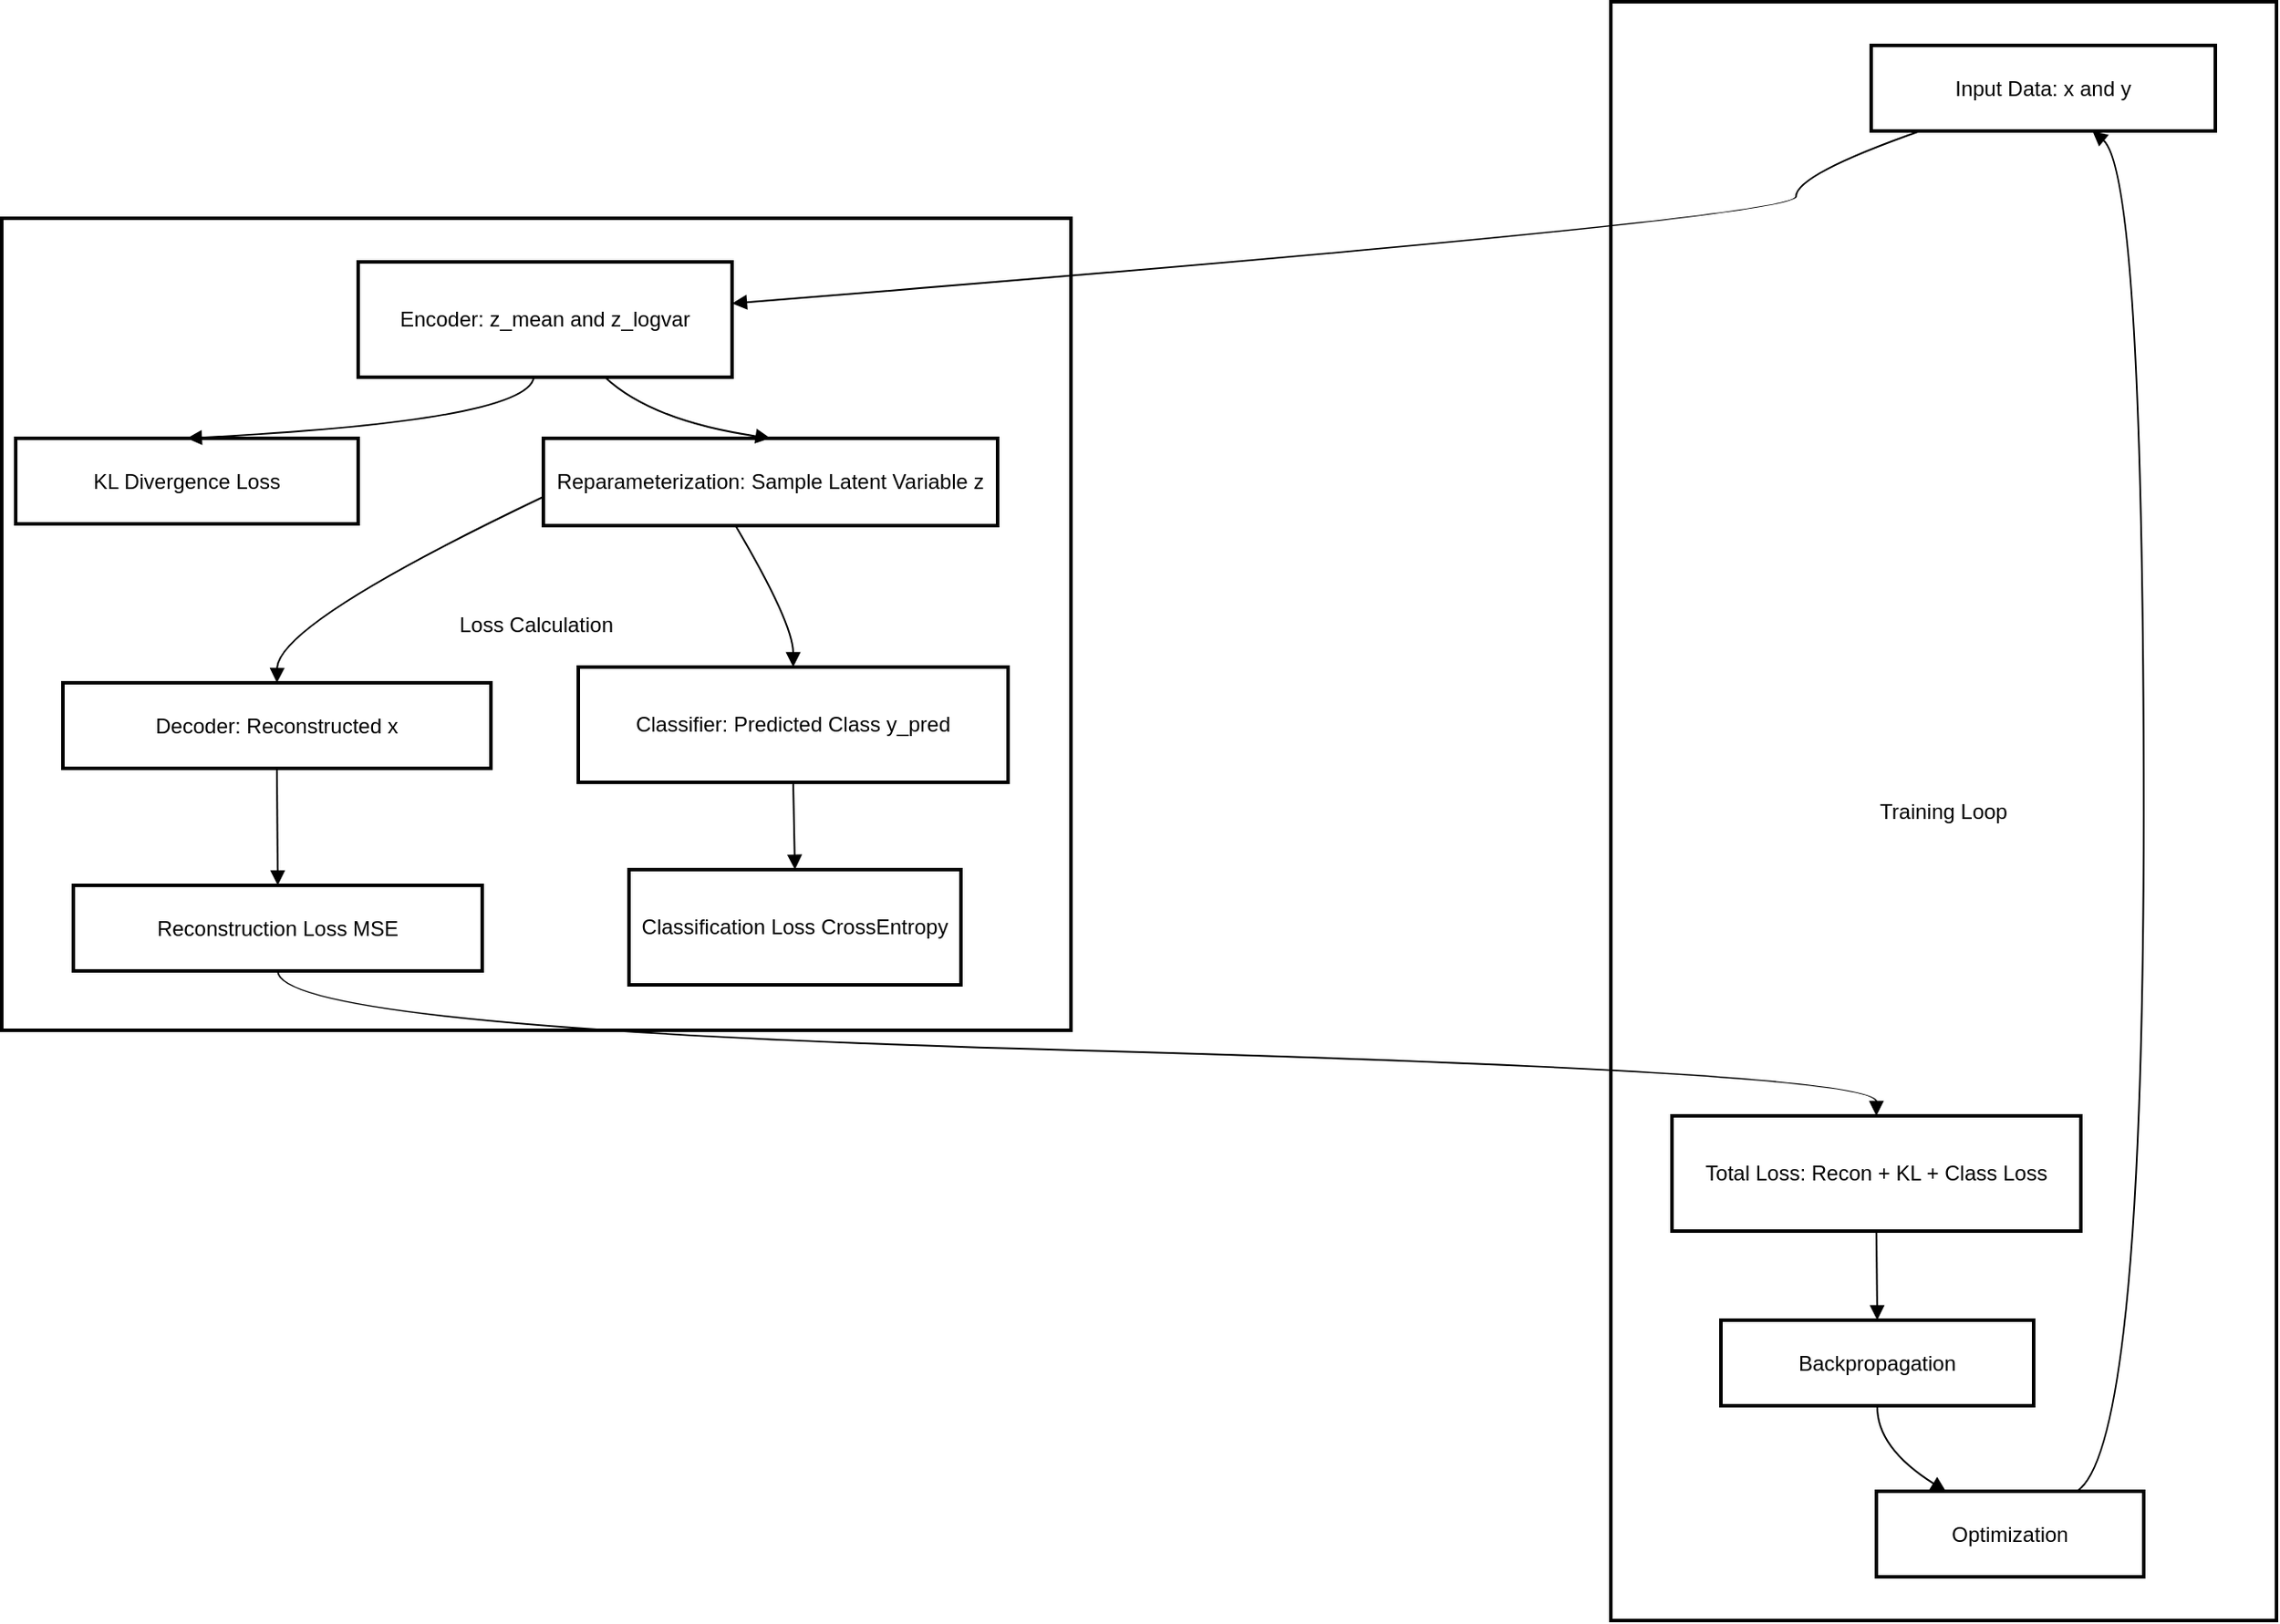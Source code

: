 <mxfile version="24.7.14">
  <diagram name="Page-1" id="neECc9As55N4GsjoR-x9">
    <mxGraphModel dx="1677" dy="785" grid="1" gridSize="10" guides="1" tooltips="1" connect="1" arrows="1" fold="1" page="1" pageScale="1" pageWidth="850" pageHeight="1100" math="0" shadow="0">
      <root>
        <mxCell id="0" />
        <mxCell id="1" parent="0" />
        <mxCell id="3vhpIhm869JW1UPPYlDq-28" value="Training Loop" style="whiteSpace=wrap;strokeWidth=2;" vertex="1" parent="1">
          <mxGeometry x="941" y="20" width="381" height="927" as="geometry" />
        </mxCell>
        <mxCell id="3vhpIhm869JW1UPPYlDq-29" value="Loss Calculation" style="whiteSpace=wrap;strokeWidth=2;" vertex="1" parent="1">
          <mxGeometry x="20" y="144" width="612" height="465" as="geometry" />
        </mxCell>
        <mxCell id="3vhpIhm869JW1UPPYlDq-30" value="Input Data: x and y" style="whiteSpace=wrap;strokeWidth=2;" vertex="1" parent="1">
          <mxGeometry x="1090" y="45" width="197" height="49" as="geometry" />
        </mxCell>
        <mxCell id="3vhpIhm869JW1UPPYlDq-31" value="Encoder: z_mean and z_logvar" style="whiteSpace=wrap;strokeWidth=2;" vertex="1" parent="1">
          <mxGeometry x="224" y="169" width="214" height="66" as="geometry" />
        </mxCell>
        <mxCell id="3vhpIhm869JW1UPPYlDq-32" value="Reparameterization: Sample Latent Variable z" style="whiteSpace=wrap;strokeWidth=2;" vertex="1" parent="1">
          <mxGeometry x="330" y="270" width="260" height="50" as="geometry" />
        </mxCell>
        <mxCell id="3vhpIhm869JW1UPPYlDq-33" value="Decoder: Reconstructed x" style="whiteSpace=wrap;strokeWidth=2;" vertex="1" parent="1">
          <mxGeometry x="55" y="410" width="245" height="49" as="geometry" />
        </mxCell>
        <mxCell id="3vhpIhm869JW1UPPYlDq-34" value="Classifier: Predicted Class y_pred" style="whiteSpace=wrap;strokeWidth=2;" vertex="1" parent="1">
          <mxGeometry x="350" y="401" width="246" height="66" as="geometry" />
        </mxCell>
        <mxCell id="3vhpIhm869JW1UPPYlDq-35" value="Reconstruction Loss MSE" style="whiteSpace=wrap;strokeWidth=2;" vertex="1" parent="1">
          <mxGeometry x="61" y="526" width="234" height="49" as="geometry" />
        </mxCell>
        <mxCell id="3vhpIhm869JW1UPPYlDq-36" value="KL Divergence Loss" style="whiteSpace=wrap;strokeWidth=2;" vertex="1" parent="1">
          <mxGeometry x="28" y="270" width="196" height="49" as="geometry" />
        </mxCell>
        <mxCell id="3vhpIhm869JW1UPPYlDq-37" value="Classification Loss CrossEntropy" style="whiteSpace=wrap;strokeWidth=2;" vertex="1" parent="1">
          <mxGeometry x="379" y="517" width="190" height="66" as="geometry" />
        </mxCell>
        <mxCell id="3vhpIhm869JW1UPPYlDq-38" value="Total Loss: Recon + KL + Class Loss" style="whiteSpace=wrap;strokeWidth=2;" vertex="1" parent="1">
          <mxGeometry x="976" y="658" width="234" height="66" as="geometry" />
        </mxCell>
        <mxCell id="3vhpIhm869JW1UPPYlDq-39" value="Backpropagation" style="whiteSpace=wrap;strokeWidth=2;" vertex="1" parent="1">
          <mxGeometry x="1004" y="775" width="179" height="49" as="geometry" />
        </mxCell>
        <mxCell id="3vhpIhm869JW1UPPYlDq-40" value="Optimization" style="whiteSpace=wrap;strokeWidth=2;" vertex="1" parent="1">
          <mxGeometry x="1093" y="873" width="153" height="49" as="geometry" />
        </mxCell>
        <mxCell id="3vhpIhm869JW1UPPYlDq-41" value="" style="curved=1;startArrow=none;endArrow=block;exitX=0.15;exitY=0.99;entryX=1;entryY=0.36;rounded=0;" edge="1" parent="1" source="3vhpIhm869JW1UPPYlDq-30" target="3vhpIhm869JW1UPPYlDq-31">
          <mxGeometry relative="1" as="geometry">
            <Array as="points">
              <mxPoint x="1047" y="119" />
              <mxPoint x="1047" y="144" />
            </Array>
          </mxGeometry>
        </mxCell>
        <mxCell id="3vhpIhm869JW1UPPYlDq-42" value="" style="curved=1;startArrow=none;endArrow=block;exitX=0.66;exitY=1;entryX=0.5;entryY=0;rounded=0;entryDx=0;entryDy=0;" edge="1" parent="1" source="3vhpIhm869JW1UPPYlDq-31" target="3vhpIhm869JW1UPPYlDq-32">
          <mxGeometry relative="1" as="geometry">
            <Array as="points">
              <mxPoint x="392" y="260" />
            </Array>
          </mxGeometry>
        </mxCell>
        <mxCell id="3vhpIhm869JW1UPPYlDq-43" value="" style="curved=1;startArrow=none;endArrow=block;exitX=0;exitY=0.67;entryX=0.5;entryY=0;rounded=0;" edge="1" parent="1" source="3vhpIhm869JW1UPPYlDq-32" target="3vhpIhm869JW1UPPYlDq-33">
          <mxGeometry relative="1" as="geometry">
            <Array as="points">
              <mxPoint x="178" y="376" />
            </Array>
          </mxGeometry>
        </mxCell>
        <mxCell id="3vhpIhm869JW1UPPYlDq-44" value="" style="curved=1;startArrow=none;endArrow=block;exitX=0.423;exitY=1;entryX=0.5;entryY=0;rounded=0;exitDx=0;exitDy=0;exitPerimeter=0;" edge="1" parent="1" source="3vhpIhm869JW1UPPYlDq-32" target="3vhpIhm869JW1UPPYlDq-34">
          <mxGeometry relative="1" as="geometry">
            <Array as="points">
              <mxPoint x="473" y="376" />
            </Array>
          </mxGeometry>
        </mxCell>
        <mxCell id="3vhpIhm869JW1UPPYlDq-45" value="" style="curved=1;startArrow=none;endArrow=block;exitX=0.5;exitY=0.99;entryX=0.5;entryY=0;rounded=0;" edge="1" parent="1" source="3vhpIhm869JW1UPPYlDq-33" target="3vhpIhm869JW1UPPYlDq-35">
          <mxGeometry relative="1" as="geometry">
            <Array as="points" />
          </mxGeometry>
        </mxCell>
        <mxCell id="3vhpIhm869JW1UPPYlDq-46" value="" style="curved=1;startArrow=none;endArrow=block;exitX=0.47;exitY=1;entryX=0.5;entryY=-0.01;rounded=0;" edge="1" parent="1" source="3vhpIhm869JW1UPPYlDq-31" target="3vhpIhm869JW1UPPYlDq-36">
          <mxGeometry relative="1" as="geometry">
            <Array as="points">
              <mxPoint x="321" y="260" />
            </Array>
          </mxGeometry>
        </mxCell>
        <mxCell id="3vhpIhm869JW1UPPYlDq-47" value="" style="curved=1;startArrow=none;endArrow=block;exitX=0.5;exitY=1;entryX=0.5;entryY=0;rounded=0;" edge="1" parent="1" source="3vhpIhm869JW1UPPYlDq-34" target="3vhpIhm869JW1UPPYlDq-37">
          <mxGeometry relative="1" as="geometry">
            <Array as="points" />
          </mxGeometry>
        </mxCell>
        <mxCell id="3vhpIhm869JW1UPPYlDq-48" value="" style="curved=1;startArrow=none;endArrow=block;exitX=0.5;exitY=0.99;entryX=0.5;entryY=0.01;rounded=0;" edge="1" parent="1" source="3vhpIhm869JW1UPPYlDq-35" target="3vhpIhm869JW1UPPYlDq-38">
          <mxGeometry relative="1" as="geometry">
            <Array as="points">
              <mxPoint x="178" y="608" />
              <mxPoint x="1093" y="633" />
            </Array>
          </mxGeometry>
        </mxCell>
        <mxCell id="3vhpIhm869JW1UPPYlDq-49" value="" style="curved=1;startArrow=none;endArrow=block;exitX=0.5;exitY=1.01;entryX=0.5;entryY=-0.01;rounded=0;" edge="1" parent="1" source="3vhpIhm869JW1UPPYlDq-38" target="3vhpIhm869JW1UPPYlDq-39">
          <mxGeometry relative="1" as="geometry">
            <Array as="points" />
          </mxGeometry>
        </mxCell>
        <mxCell id="3vhpIhm869JW1UPPYlDq-50" value="" style="curved=1;startArrow=none;endArrow=block;exitX=0.5;exitY=0.98;entryX=0.26;entryY=0;rounded=0;" edge="1" parent="1" source="3vhpIhm869JW1UPPYlDq-39" target="3vhpIhm869JW1UPPYlDq-40">
          <mxGeometry relative="1" as="geometry">
            <Array as="points">
              <mxPoint x="1093" y="848" />
            </Array>
          </mxGeometry>
        </mxCell>
        <mxCell id="3vhpIhm869JW1UPPYlDq-51" value="" style="curved=1;startArrow=none;endArrow=block;exitX=0.75;exitY=0;entryX=0.64;entryY=0.99;rounded=0;" edge="1" parent="1" source="3vhpIhm869JW1UPPYlDq-40" target="3vhpIhm869JW1UPPYlDq-30">
          <mxGeometry relative="1" as="geometry">
            <Array as="points">
              <mxPoint x="1246" y="848" />
              <mxPoint x="1246" y="119" />
            </Array>
          </mxGeometry>
        </mxCell>
      </root>
    </mxGraphModel>
  </diagram>
</mxfile>
